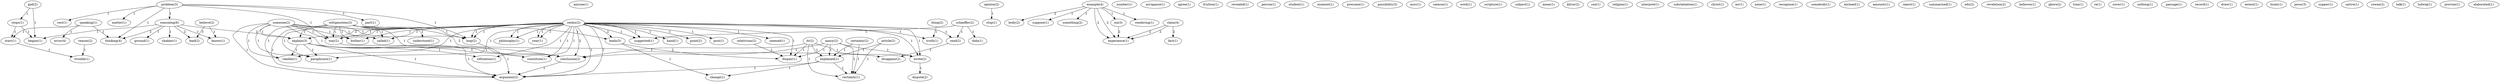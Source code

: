 digraph G {
  problem [ label="problem(3)" ];
  reasoning [ label="reasoning(8)" ];
  matter [ label="matter(1)" ];
  part [ label="part(1)" ];
  thinking [ label="thinking(4)" ];
  rest [ label="rest(1)" ];
  way [ label="way(2)" ];
  loop [ label="loop(2)" ];
  anyone [ label="anyone(1)" ];
  relativism [ label="relativism(2)" ];
  dispair [ label="dispair(1)" ];
  opinion [ label="opinion(2)" ];
  stop [ label="stop(1)" ];
  example [ label="example(4)" ];
  body [ label="body(2)" ];
  suppose [ label="suppose(1)" ];
  something [ label="something(2)" ];
  experience [ label="experience(4)" ];
  sin [ label="sin(3)" ];
  rendering [ label="rendering(1)" ];
  experience [ label="experience(1)" ];
  claim [ label="claim(4)" ];
  fact [ label="fact(1)" ];
  number [ label="number(1)" ];
  arrogance [ label="arrogance(1)" ];
  agree [ label="agree(1)" ];
  someone [ label="someone(2)" ];
  leads [ label="leads(5)" ];
  explain [ label="explain(3)" ];
  ramble [ label="ramble(1)" ];
  conclusion [ label="conclusion(2)" ];
  bother [ label="bother(1)" ];
  called [ label="called(1)" ];
  paraphrase [ label="paraphrase(1)" ];
  argument [ label="argument(2)" ];
  fruition [ label="fruition(1)" ];
  revealed [ label="revealed(1)" ];
  person [ label="person(1)" ];
  student [ label="student(1)" ];
  moment [ label="moment(1)" ];
  presume [ label="presume(1)" ];
  possibility [ label="possibility(3)" ];
  misc [ label="misc(1)" ];
  thing [ label="thing(2)" ];
  truth [ label="truth(1)" ];
  speaking [ label="speaking(1)" ];
  error [ label="error(4)" ];
  start [ label="start(1)" ];
  siemon [ label="siemon(1)" ];
  ground [ label="ground(1)" ];
  begins [ label="begins(1)" ];
  lead [ label="lead(2)" ];
  knows [ label="knows(1)" ];
  shakier [ label="shakier(1)" ];
  believe [ label="believe(2)" ];
  god [ label="god(2)" ];
  stops [ label="stops(1)" ];
  schaeffer [ label="schaeffer(2)" ];
  read [ label="read(2)" ];
  suggested [ label="suggested(1)" ];
  didn [ label="didn(1)" ];
  work [ label="work(1)" ];
  scripture [ label="scripture(1)" ];
  subject [ label="subject(1)" ];
  article [ label="article(2)" ];
  explained [ label="explained(1)" ];
  certianty [ label="certianty(1)" ];
  rexlex [ label="rexlex(3)" ];
  hand [ label="hand(1)" ];
  refutation [ label="refutation(1)" ];
  point [ label="point(2)" ];
  post [ label="post(1)" ];
  seemed [ label="seemed(1)" ];
  wrote [ label="wrote(2)" ];
  philosophy [ label="philosophy(1)" ];
  year [ label="year(1)" ];
  constitute [ label="constitute(1)" ];
  mean [ label="mean(1)" ];
  change [ label="change(1)" ];
  disappear [ label="disappear(2)" ];
  kilroy [ label="kilroy(2)" ];
  con [ label="con(1)" ];
  dr [ label="dr(2)" ];
  religion [ label="religion(1)" ];
  interpret [ label="interpret(1)" ];
  substatiation [ label="substatiation(1)" ];
  christ [ label="christ(1)" ];
  mr [ label="mr(1)" ];
  nancy [ label="nancy(2)" ];
  wittgenstein [ label="wittgenstein(3)" ];
  understood [ label="understood(1)" ];
  none [ label="none(1)" ];
  recognise [ label="recognise(1)" ];
  somebody [ label="somebody(1)" ];
  michael [ label="michael(1)" ];
  amounts [ label="amounts(1)" ];
  reject [ label="reject(1)" ];
  certainty [ label="certainty(2)" ];
  summarised [ label="summarised(1)" ];
  edu [ label="edu(2)" ];
  revelation [ label="revelation(2)" ];
  believes [ label="believes(1)" ];
  gboro [ label="gboro(2)" ];
  tran [ label="tran(1)" ];
  re [ label="re(1)" ];
  cover [ label="cover(1)" ];
  nothing [ label="nothing(1)" ];
  passage [ label="passage(1)" ];
  record [ label="record(1)" ];
  draw [ label="draw(1)" ];
  reason [ label="reason(2)" ];
  trouble [ label="trouble(1)" ];
  extent [ label="extent(1)" ];
  brain [ label="brain(1)" ];
  jesus [ label="jesus(3)" ];
  rexlex [ label="rexlex(2)" ];
  dispute [ label="dispute(2)" ];
  supper [ label="supper(1)" ];
  sartre [ label="sartre(1)" ];
  rowan [ label="rowan(2)" ];
  talk [ label="talk(1)" ];
  ludwig [ label="ludwig(1)" ];
  provine [ label="provine(1)" ];
  elaborated [ label="elaborated(1)" ];
  problem -> reasoning [ label="1" ];
  problem -> matter [ label="1" ];
  problem -> part [ label="1" ];
  problem -> thinking [ label="1" ];
  problem -> rest [ label="1" ];
  problem -> way [ label="1" ];
  problem -> loop [ label="1" ];
  relativism -> dispair [ label="1" ];
  opinion -> stop [ label="1" ];
  example -> body [ label="2" ];
  example -> suppose [ label="1" ];
  example -> something [ label="1" ];
  example -> experience [ label="2" ];
  example -> sin [ label="1" ];
  example -> rendering [ label="1" ];
  example -> experience [ label="2" ];
  claim -> fact [ label="2" ];
  claim -> experience [ label="2" ];
  claim -> experience [ label="2" ];
  someone -> leads [ label="1" ];
  someone -> explain [ label="1" ];
  someone -> ramble [ label="1" ];
  someone -> conclusion [ label="1" ];
  someone -> bother [ label="1" ];
  someone -> called [ label="1" ];
  someone -> paraphrase [ label="1" ];
  someone -> way [ label="1" ];
  someone -> loop [ label="1" ];
  someone -> argument [ label="1" ];
  thing -> truth [ label="1" ];
  speaking -> error [ label="1" ];
  speaking -> thinking [ label="1" ];
  speaking -> start [ label="1" ];
  reasoning -> explain [ label="2" ];
  reasoning -> ground [ label="1" ];
  reasoning -> begins [ label="1" ];
  reasoning -> thinking [ label="2" ];
  reasoning -> lead [ label="2" ];
  reasoning -> knows [ label="1" ];
  reasoning -> shakier [ label="1" ];
  believe -> lead [ label="3" ];
  believe -> knows [ label="1" ];
  god -> stops [ label="1" ];
  god -> begins [ label="1" ];
  schaeffer -> read [ label="1" ];
  schaeffer -> suggested [ label="1" ];
  schaeffer -> didn [ label="1" ];
  article -> explained [ label="1" ];
  article -> certianty [ label="1" ];
  rexlex -> leads [ label="2" ];
  rexlex -> read [ label="1" ];
  rexlex -> dispair [ label="1" ];
  rexlex -> explain [ label="2" ];
  rexlex -> hand [ label="1" ];
  rexlex -> truth [ label="1" ];
  rexlex -> ramble [ label="1" ];
  rexlex -> conclusion [ label="2" ];
  rexlex -> bother [ label="1" ];
  rexlex -> refutation [ label="1" ];
  rexlex -> point [ label="1" ];
  rexlex -> post [ label="1" ];
  rexlex -> called [ label="1" ];
  rexlex -> paraphrase [ label="1" ];
  rexlex -> seemed [ label="1" ];
  rexlex -> wrote [ label="1" ];
  rexlex -> way [ label="1" ];
  rexlex -> philosophy [ label="1" ];
  rexlex -> year [ label="1" ];
  rexlex -> loop [ label="1" ];
  rexlex -> suggested [ label="1" ];
  rexlex -> constitute [ label="1" ];
  rexlex -> argument [ label="1" ];
  leads -> dispair [ label="2" ];
  leads -> change [ label="1" ];
  stops -> begins [ label="1" ];
  stops -> start [ label="1" ];
  read -> disappear [ label="1" ];
  dr -> dispair [ label="1" ];
  dr -> conclusion [ label="1" ];
  dr -> explained [ label="1" ];
  dr -> wrote [ label="1" ];
  dr -> certianty [ label="1" ];
  nancy -> dispair [ label="1" ];
  nancy -> conclusion [ label="1" ];
  nancy -> explained [ label="1" ];
  nancy -> wrote [ label="1" ];
  nancy -> certianty [ label="1" ];
  wittgenstein -> explain [ label="1" ];
  wittgenstein -> ramble [ label="1" ];
  wittgenstein -> conclusion [ label="1" ];
  wittgenstein -> bother [ label="1" ];
  wittgenstein -> understood [ label="1" ];
  wittgenstein -> called [ label="1" ];
  wittgenstein -> paraphrase [ label="1" ];
  wittgenstein -> disappear [ label="2" ];
  wittgenstein -> way [ label="1" ];
  wittgenstein -> loop [ label="1" ];
  wittgenstein -> argument [ label="1" ];
  sin -> experience [ label="2" ];
  explain -> ramble [ label="1" ];
  explain -> conclusion [ label="1" ];
  explain -> refutation [ label="1" ];
  explain -> paraphrase [ label="1" ];
  explain -> constitute [ label="1" ];
  explain -> argument [ label="1" ];
  certainty -> explained [ label="1" ];
  certainty -> certianty [ label="1" ];
  conclusion -> argument [ label="1" ];
  explained -> change [ label="1" ];
  explained -> certianty [ label="1" ];
  explained -> argument [ label="1" ];
  reason -> trouble [ label="1" ];
  rexlex -> wrote [ label="1" ];
  rexlex -> way [ label="1" ];
  rexlex -> philosophy [ label="1" ];
  rexlex -> year [ label="1" ];
  rexlex -> loop [ label="1" ];
  rexlex -> suggested [ label="1" ];
  rexlex -> constitute [ label="1" ];
  rexlex -> argument [ label="1" ];
  wrote -> dispute [ label="1" ];
  way -> argument [ label="1" ];
  start -> trouble [ label="1" ];
  loop -> argument [ label="1" ];
}
